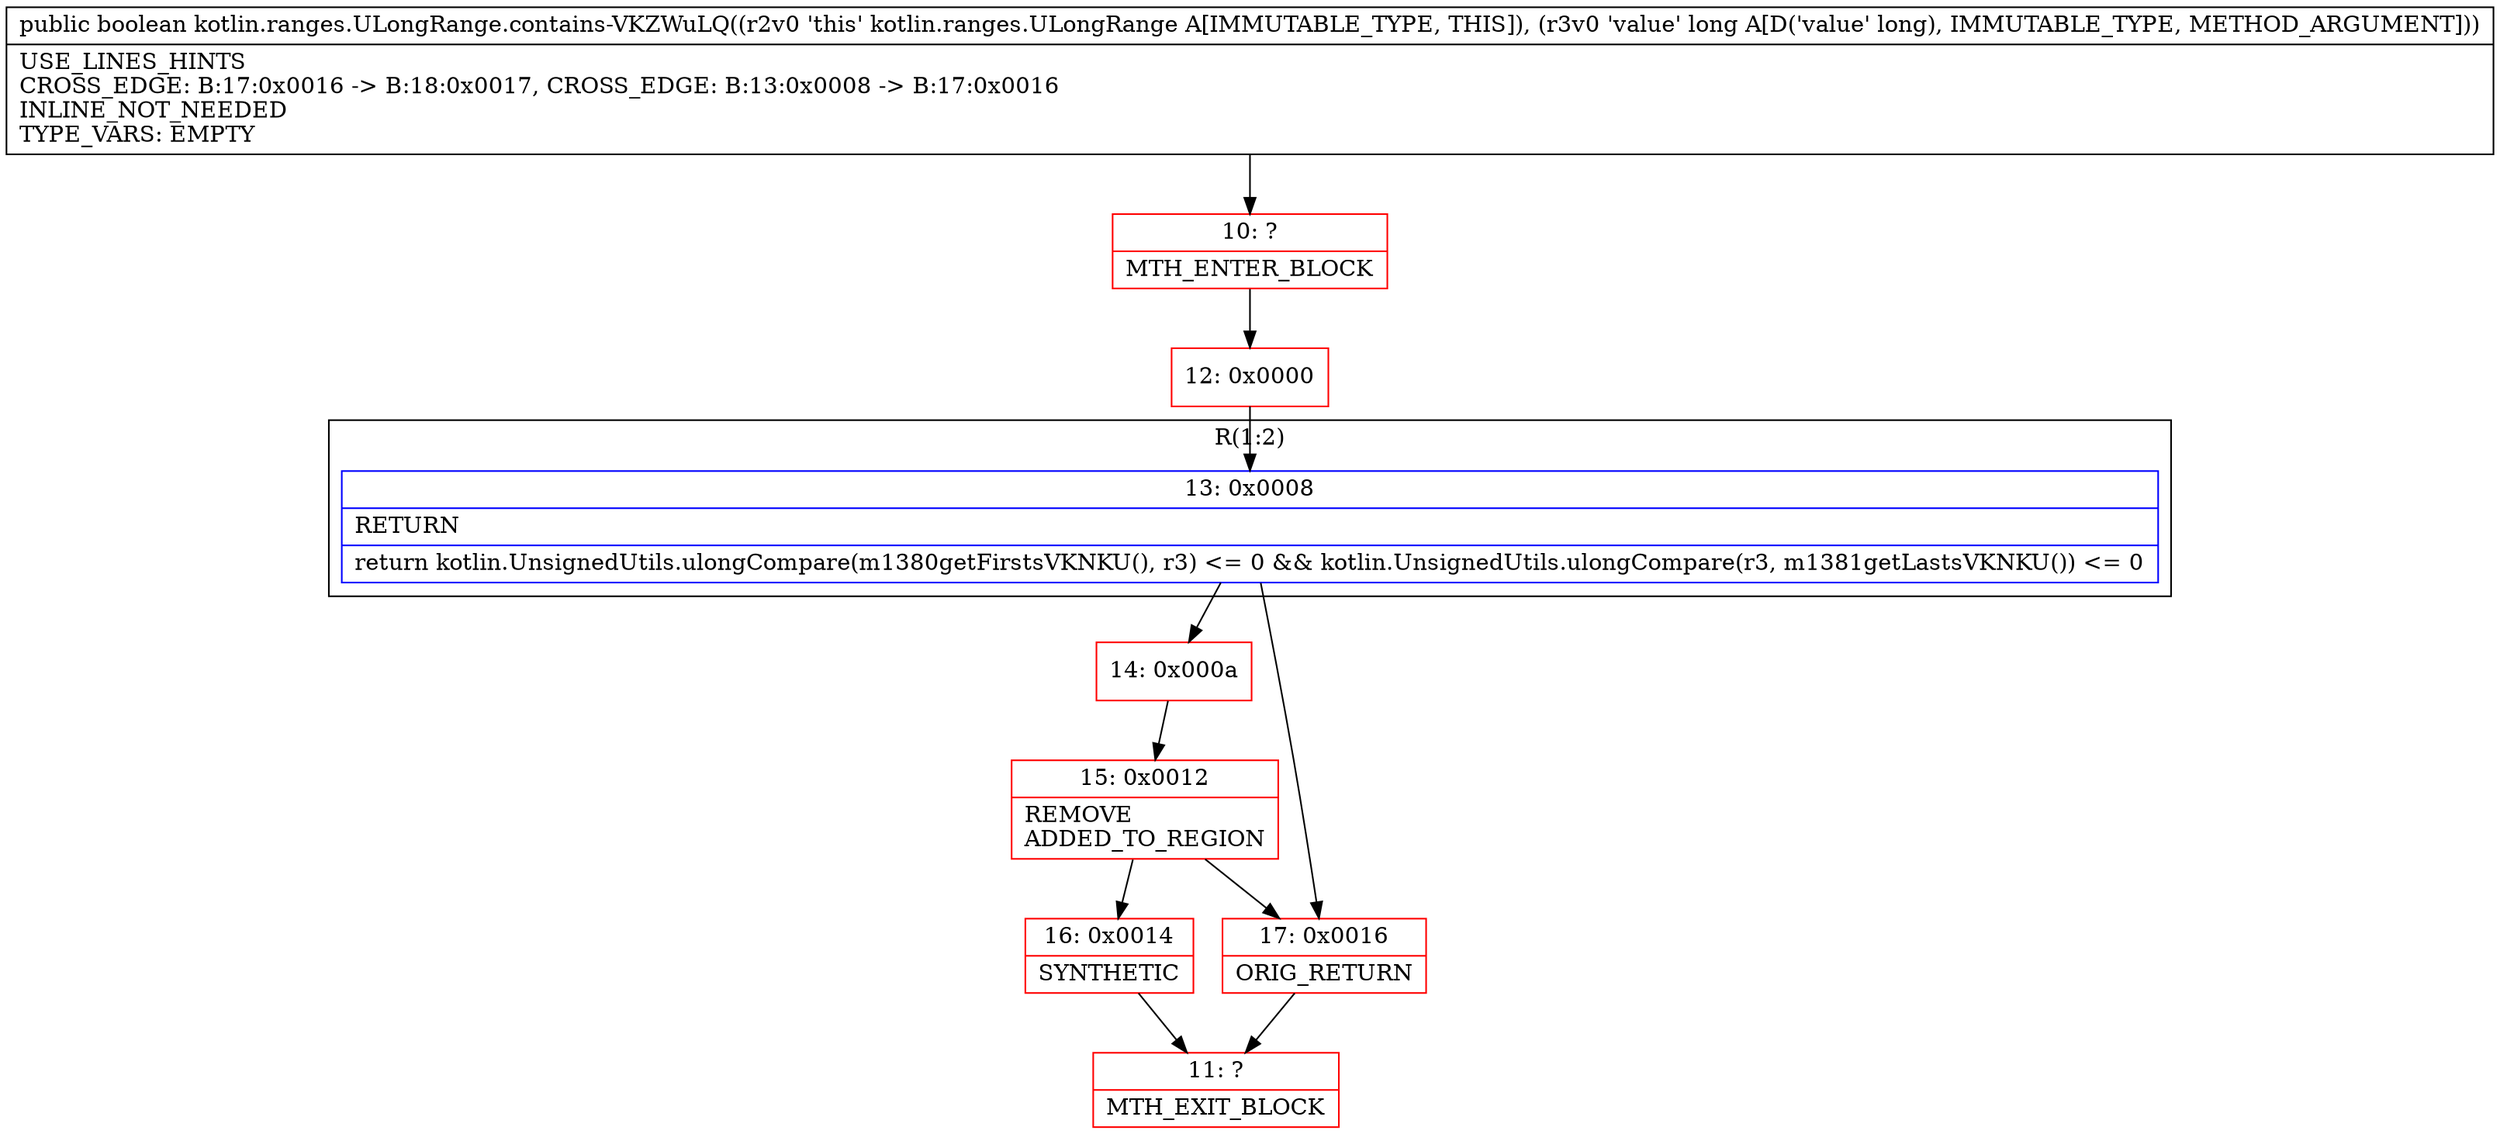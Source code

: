 digraph "CFG forkotlin.ranges.ULongRange.contains\-VKZWuLQ(J)Z" {
subgraph cluster_Region_186867780 {
label = "R(1:2)";
node [shape=record,color=blue];
Node_13 [shape=record,label="{13\:\ 0x0008|RETURN\l|return kotlin.UnsignedUtils.ulongCompare(m1380getFirstsVKNKU(), r3) \<= 0 && kotlin.UnsignedUtils.ulongCompare(r3, m1381getLastsVKNKU()) \<= 0\l}"];
}
Node_10 [shape=record,color=red,label="{10\:\ ?|MTH_ENTER_BLOCK\l}"];
Node_12 [shape=record,color=red,label="{12\:\ 0x0000}"];
Node_14 [shape=record,color=red,label="{14\:\ 0x000a}"];
Node_15 [shape=record,color=red,label="{15\:\ 0x0012|REMOVE\lADDED_TO_REGION\l}"];
Node_16 [shape=record,color=red,label="{16\:\ 0x0014|SYNTHETIC\l}"];
Node_11 [shape=record,color=red,label="{11\:\ ?|MTH_EXIT_BLOCK\l}"];
Node_17 [shape=record,color=red,label="{17\:\ 0x0016|ORIG_RETURN\l}"];
MethodNode[shape=record,label="{public boolean kotlin.ranges.ULongRange.contains\-VKZWuLQ((r2v0 'this' kotlin.ranges.ULongRange A[IMMUTABLE_TYPE, THIS]), (r3v0 'value' long A[D('value' long), IMMUTABLE_TYPE, METHOD_ARGUMENT]))  | USE_LINES_HINTS\lCROSS_EDGE: B:17:0x0016 \-\> B:18:0x0017, CROSS_EDGE: B:13:0x0008 \-\> B:17:0x0016\lINLINE_NOT_NEEDED\lTYPE_VARS: EMPTY\l}"];
MethodNode -> Node_10;Node_13 -> Node_14;
Node_13 -> Node_17;
Node_10 -> Node_12;
Node_12 -> Node_13;
Node_14 -> Node_15;
Node_15 -> Node_16;
Node_15 -> Node_17;
Node_16 -> Node_11;
Node_17 -> Node_11;
}

